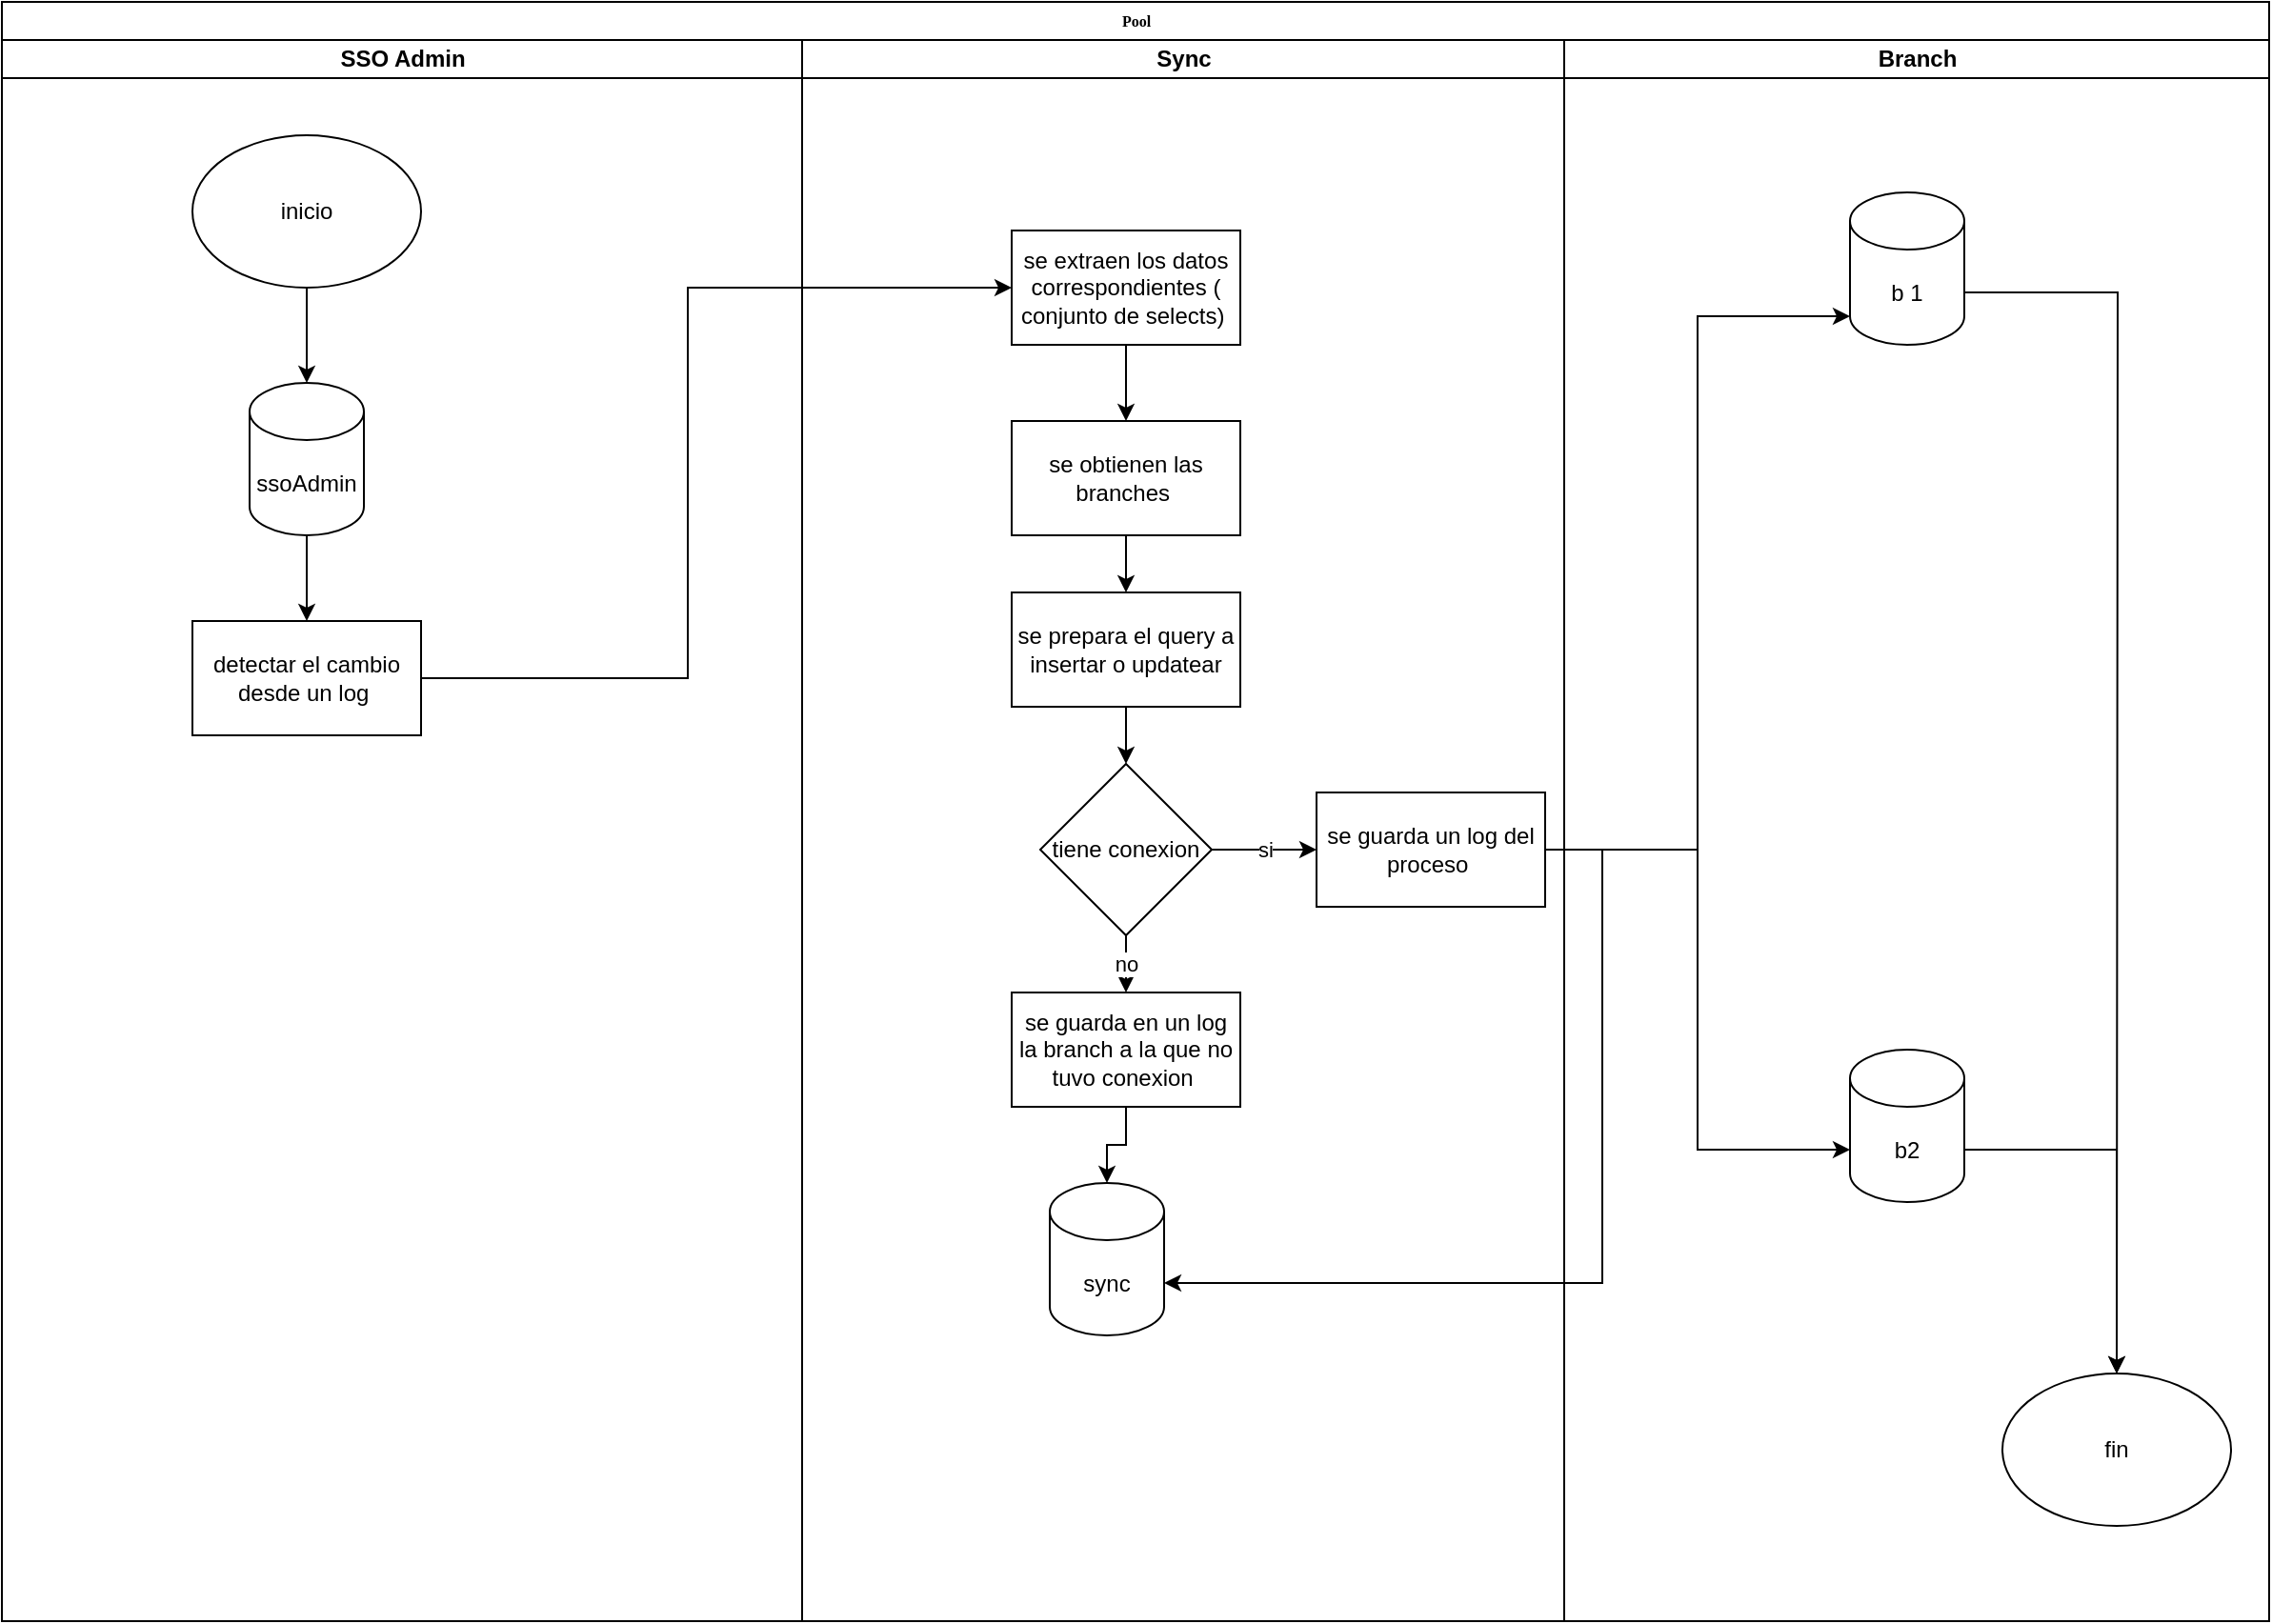 <mxfile version="15.5.8" type="github">
  <diagram name="Page-1" id="74e2e168-ea6b-b213-b513-2b3c1d86103e">
    <mxGraphModel dx="1342" dy="624" grid="1" gridSize="10" guides="1" tooltips="1" connect="1" arrows="1" fold="1" page="1" pageScale="1" pageWidth="1100" pageHeight="850" background="none" math="0" shadow="0">
      <root>
        <mxCell id="0" />
        <mxCell id="1" parent="0" />
        <mxCell id="77e6c97f196da883-1" value="Pool" style="swimlane;html=1;childLayout=stackLayout;startSize=20;rounded=0;shadow=0;labelBackgroundColor=none;strokeWidth=1;fontFamily=Verdana;fontSize=8;align=center;" parent="1" vertex="1">
          <mxGeometry x="70" y="40" width="1190" height="850" as="geometry" />
        </mxCell>
        <mxCell id="77e6c97f196da883-2" value="SSO Admin" style="swimlane;html=1;startSize=20;" parent="77e6c97f196da883-1" vertex="1">
          <mxGeometry y="20" width="420" height="830" as="geometry" />
        </mxCell>
        <mxCell id="JEl3qkVerokXKabg45yR-8" style="edgeStyle=orthogonalEdgeStyle;rounded=0;orthogonalLoop=1;jettySize=auto;html=1;exitX=0.5;exitY=1;exitDx=0;exitDy=0;" edge="1" parent="77e6c97f196da883-2" source="JEl3qkVerokXKabg45yR-6" target="JEl3qkVerokXKabg45yR-7">
          <mxGeometry relative="1" as="geometry" />
        </mxCell>
        <mxCell id="JEl3qkVerokXKabg45yR-6" value="inicio" style="ellipse;whiteSpace=wrap;html=1;" vertex="1" parent="77e6c97f196da883-2">
          <mxGeometry x="100" y="50" width="120" height="80" as="geometry" />
        </mxCell>
        <mxCell id="JEl3qkVerokXKabg45yR-14" value="" style="edgeStyle=orthogonalEdgeStyle;rounded=0;orthogonalLoop=1;jettySize=auto;html=1;" edge="1" parent="77e6c97f196da883-2" source="JEl3qkVerokXKabg45yR-7" target="JEl3qkVerokXKabg45yR-13">
          <mxGeometry relative="1" as="geometry" />
        </mxCell>
        <mxCell id="JEl3qkVerokXKabg45yR-7" value="ssoAdmin" style="shape=cylinder3;whiteSpace=wrap;html=1;boundedLbl=1;backgroundOutline=1;size=15;" vertex="1" parent="77e6c97f196da883-2">
          <mxGeometry x="130" y="180" width="60" height="80" as="geometry" />
        </mxCell>
        <mxCell id="JEl3qkVerokXKabg45yR-13" value="detectar el cambio desde un log&amp;nbsp;" style="whiteSpace=wrap;html=1;" vertex="1" parent="77e6c97f196da883-2">
          <mxGeometry x="100" y="305" width="120" height="60" as="geometry" />
        </mxCell>
        <mxCell id="77e6c97f196da883-4" value="Sync" style="swimlane;html=1;startSize=20;" parent="77e6c97f196da883-1" vertex="1">
          <mxGeometry x="420" y="20" width="400" height="830" as="geometry" />
        </mxCell>
        <mxCell id="JEl3qkVerokXKabg45yR-11" value="sync" style="shape=cylinder3;whiteSpace=wrap;html=1;boundedLbl=1;backgroundOutline=1;size=15;" vertex="1" parent="77e6c97f196da883-4">
          <mxGeometry x="130" y="600" width="60" height="80" as="geometry" />
        </mxCell>
        <mxCell id="JEl3qkVerokXKabg45yR-17" value="se obtienen las branches&amp;nbsp;" style="whiteSpace=wrap;html=1;" vertex="1" parent="77e6c97f196da883-4">
          <mxGeometry x="110" y="200" width="120" height="60" as="geometry" />
        </mxCell>
        <mxCell id="JEl3qkVerokXKabg45yR-15" value="se extraen los datos correspondientes ( conjunto de selects)&amp;nbsp;" style="whiteSpace=wrap;html=1;" vertex="1" parent="77e6c97f196da883-4">
          <mxGeometry x="110" y="100" width="120" height="60" as="geometry" />
        </mxCell>
        <mxCell id="JEl3qkVerokXKabg45yR-18" value="" style="edgeStyle=orthogonalEdgeStyle;rounded=0;orthogonalLoop=1;jettySize=auto;html=1;" edge="1" parent="77e6c97f196da883-4" source="JEl3qkVerokXKabg45yR-15" target="JEl3qkVerokXKabg45yR-17">
          <mxGeometry relative="1" as="geometry">
            <Array as="points" />
          </mxGeometry>
        </mxCell>
        <mxCell id="JEl3qkVerokXKabg45yR-26" value="no" style="edgeStyle=orthogonalEdgeStyle;rounded=0;orthogonalLoop=1;jettySize=auto;html=1;" edge="1" parent="77e6c97f196da883-4" source="JEl3qkVerokXKabg45yR-21" target="JEl3qkVerokXKabg45yR-25">
          <mxGeometry relative="1" as="geometry" />
        </mxCell>
        <mxCell id="JEl3qkVerokXKabg45yR-21" value="tiene conexion" style="rhombus;whiteSpace=wrap;html=1;" vertex="1" parent="77e6c97f196da883-4">
          <mxGeometry x="125" y="380" width="90" height="90" as="geometry" />
        </mxCell>
        <mxCell id="JEl3qkVerokXKabg45yR-29" style="edgeStyle=orthogonalEdgeStyle;rounded=0;orthogonalLoop=1;jettySize=auto;html=1;" edge="1" parent="77e6c97f196da883-4" source="JEl3qkVerokXKabg45yR-25" target="JEl3qkVerokXKabg45yR-11">
          <mxGeometry relative="1" as="geometry" />
        </mxCell>
        <mxCell id="JEl3qkVerokXKabg45yR-25" value="se guarda en un log la branch a la que no tuvo conexion&amp;nbsp;" style="whiteSpace=wrap;html=1;" vertex="1" parent="77e6c97f196da883-4">
          <mxGeometry x="110" y="500" width="120" height="60" as="geometry" />
        </mxCell>
        <mxCell id="JEl3qkVerokXKabg45yR-32" style="edgeStyle=orthogonalEdgeStyle;rounded=0;orthogonalLoop=1;jettySize=auto;html=1;" edge="1" parent="77e6c97f196da883-4" source="JEl3qkVerokXKabg45yR-30" target="JEl3qkVerokXKabg45yR-21">
          <mxGeometry relative="1" as="geometry" />
        </mxCell>
        <mxCell id="JEl3qkVerokXKabg45yR-30" value="se prepara el query a insertar o updatear" style="whiteSpace=wrap;html=1;" vertex="1" parent="77e6c97f196da883-4">
          <mxGeometry x="110" y="290" width="120" height="60" as="geometry" />
        </mxCell>
        <mxCell id="JEl3qkVerokXKabg45yR-31" value="" style="edgeStyle=orthogonalEdgeStyle;rounded=0;orthogonalLoop=1;jettySize=auto;html=1;" edge="1" parent="77e6c97f196da883-4" source="JEl3qkVerokXKabg45yR-17" target="JEl3qkVerokXKabg45yR-30">
          <mxGeometry relative="1" as="geometry" />
        </mxCell>
        <mxCell id="JEl3qkVerokXKabg45yR-27" value="se guarda un log del proceso&amp;nbsp;" style="whiteSpace=wrap;html=1;" vertex="1" parent="77e6c97f196da883-4">
          <mxGeometry x="270" y="395" width="120" height="60" as="geometry" />
        </mxCell>
        <mxCell id="JEl3qkVerokXKabg45yR-33" style="edgeStyle=orthogonalEdgeStyle;rounded=0;orthogonalLoop=1;jettySize=auto;html=1;entryX=1;entryY=0;entryDx=0;entryDy=52.5;entryPerimeter=0;" edge="1" parent="77e6c97f196da883-4" source="JEl3qkVerokXKabg45yR-27" target="JEl3qkVerokXKabg45yR-11">
          <mxGeometry relative="1" as="geometry">
            <Array as="points">
              <mxPoint x="420" y="653" />
            </Array>
          </mxGeometry>
        </mxCell>
        <mxCell id="JEl3qkVerokXKabg45yR-28" value="si" style="edgeStyle=orthogonalEdgeStyle;rounded=0;orthogonalLoop=1;jettySize=auto;html=1;" edge="1" parent="77e6c97f196da883-4" source="JEl3qkVerokXKabg45yR-21" target="JEl3qkVerokXKabg45yR-27">
          <mxGeometry relative="1" as="geometry" />
        </mxCell>
        <mxCell id="77e6c97f196da883-5" value="Branch" style="swimlane;html=1;startSize=20;" parent="77e6c97f196da883-1" vertex="1">
          <mxGeometry x="820" y="20" width="370" height="830" as="geometry" />
        </mxCell>
        <mxCell id="JEl3qkVerokXKabg45yR-9" value="b 1" style="shape=cylinder3;whiteSpace=wrap;html=1;boundedLbl=1;backgroundOutline=1;size=15;" vertex="1" parent="77e6c97f196da883-5">
          <mxGeometry x="150" y="80" width="60" height="80" as="geometry" />
        </mxCell>
        <mxCell id="JEl3qkVerokXKabg45yR-10" value="b2" style="shape=cylinder3;whiteSpace=wrap;html=1;boundedLbl=1;backgroundOutline=1;size=15;" vertex="1" parent="77e6c97f196da883-5">
          <mxGeometry x="150" y="530" width="60" height="80" as="geometry" />
        </mxCell>
        <mxCell id="JEl3qkVerokXKabg45yR-16" value="" style="edgeStyle=orthogonalEdgeStyle;rounded=0;orthogonalLoop=1;jettySize=auto;html=1;" edge="1" parent="77e6c97f196da883-1" source="JEl3qkVerokXKabg45yR-13" target="JEl3qkVerokXKabg45yR-15">
          <mxGeometry relative="1" as="geometry">
            <Array as="points">
              <mxPoint x="360" y="355" />
              <mxPoint x="360" y="150" />
            </Array>
          </mxGeometry>
        </mxCell>
        <mxCell id="JEl3qkVerokXKabg45yR-36" style="edgeStyle=orthogonalEdgeStyle;rounded=0;orthogonalLoop=1;jettySize=auto;html=1;entryX=0;entryY=0;entryDx=0;entryDy=52.5;entryPerimeter=0;" edge="1" parent="77e6c97f196da883-1" source="JEl3qkVerokXKabg45yR-27" target="JEl3qkVerokXKabg45yR-10">
          <mxGeometry relative="1" as="geometry" />
        </mxCell>
        <mxCell id="JEl3qkVerokXKabg45yR-35" style="edgeStyle=orthogonalEdgeStyle;rounded=0;orthogonalLoop=1;jettySize=auto;html=1;entryX=0;entryY=1;entryDx=0;entryDy=-15;entryPerimeter=0;" edge="1" parent="77e6c97f196da883-1" source="JEl3qkVerokXKabg45yR-27" target="JEl3qkVerokXKabg45yR-9">
          <mxGeometry relative="1" as="geometry" />
        </mxCell>
        <mxCell id="JEl3qkVerokXKabg45yR-41" style="edgeStyle=orthogonalEdgeStyle;rounded=0;orthogonalLoop=1;jettySize=auto;html=1;exitX=1;exitY=0;exitDx=0;exitDy=52.5;exitPerimeter=0;" edge="1" parent="1" source="JEl3qkVerokXKabg45yR-9">
          <mxGeometry relative="1" as="geometry">
            <mxPoint x="1180" y="760" as="targetPoint" />
          </mxGeometry>
        </mxCell>
        <mxCell id="JEl3qkVerokXKabg45yR-42" style="edgeStyle=orthogonalEdgeStyle;rounded=0;orthogonalLoop=1;jettySize=auto;html=1;exitX=1;exitY=0;exitDx=0;exitDy=52.5;exitPerimeter=0;" edge="1" parent="1" source="JEl3qkVerokXKabg45yR-10" target="JEl3qkVerokXKabg45yR-43">
          <mxGeometry relative="1" as="geometry">
            <mxPoint x="1180" y="643" as="targetPoint" />
          </mxGeometry>
        </mxCell>
        <mxCell id="JEl3qkVerokXKabg45yR-43" value="fin" style="ellipse;whiteSpace=wrap;html=1;" vertex="1" parent="1">
          <mxGeometry x="1120" y="760" width="120" height="80" as="geometry" />
        </mxCell>
      </root>
    </mxGraphModel>
  </diagram>
</mxfile>
